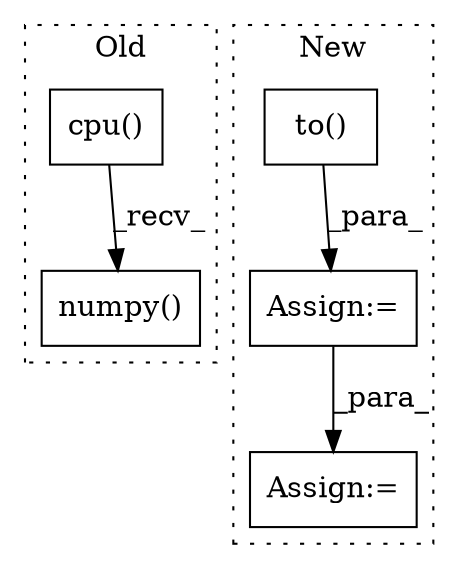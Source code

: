 digraph G {
subgraph cluster0 {
1 [label="numpy()" a="75" s="1054" l="21" shape="box"];
3 [label="cpu()" a="75" s="1054" l="13" shape="box"];
label = "Old";
style="dotted";
}
subgraph cluster1 {
2 [label="to()" a="75" s="1054,1074" l="14,1" shape="box"];
4 [label="Assign:=" a="68" s="921" l="3" shape="box"];
5 [label="Assign:=" a="68" s="1535" l="4" shape="box"];
label = "New";
style="dotted";
}
2 -> 4 [label="_para_"];
3 -> 1 [label="_recv_"];
4 -> 5 [label="_para_"];
}